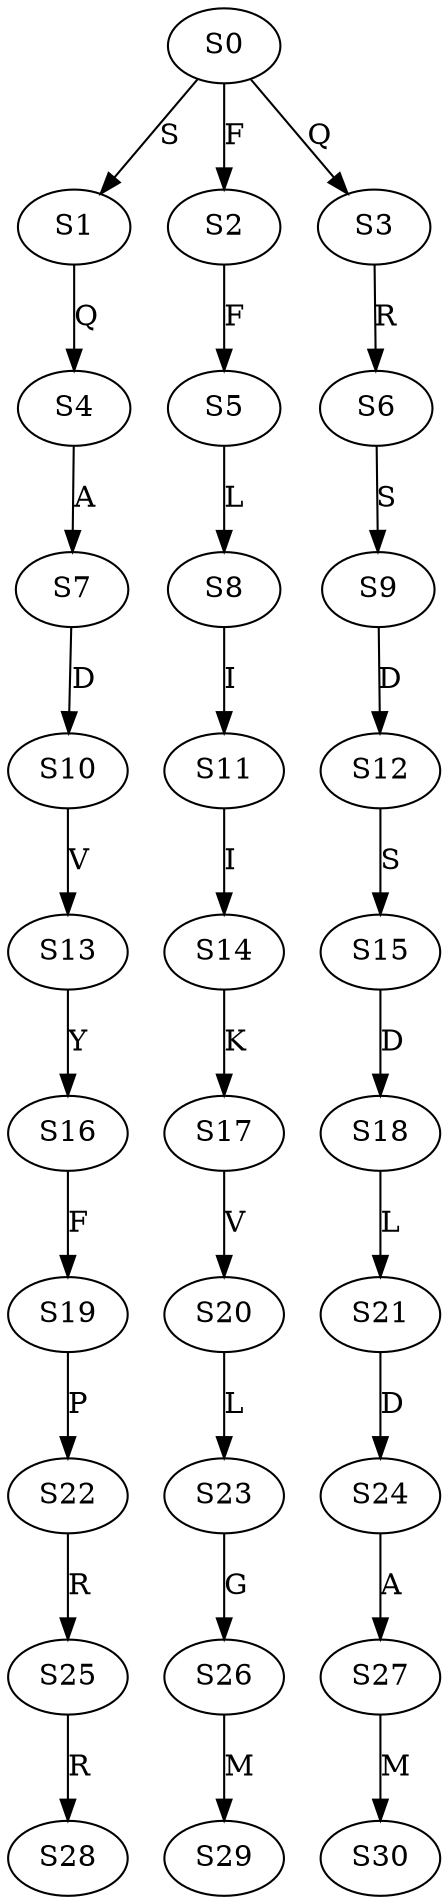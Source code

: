 strict digraph  {
	S0 -> S1 [ label = S ];
	S0 -> S2 [ label = F ];
	S0 -> S3 [ label = Q ];
	S1 -> S4 [ label = Q ];
	S2 -> S5 [ label = F ];
	S3 -> S6 [ label = R ];
	S4 -> S7 [ label = A ];
	S5 -> S8 [ label = L ];
	S6 -> S9 [ label = S ];
	S7 -> S10 [ label = D ];
	S8 -> S11 [ label = I ];
	S9 -> S12 [ label = D ];
	S10 -> S13 [ label = V ];
	S11 -> S14 [ label = I ];
	S12 -> S15 [ label = S ];
	S13 -> S16 [ label = Y ];
	S14 -> S17 [ label = K ];
	S15 -> S18 [ label = D ];
	S16 -> S19 [ label = F ];
	S17 -> S20 [ label = V ];
	S18 -> S21 [ label = L ];
	S19 -> S22 [ label = P ];
	S20 -> S23 [ label = L ];
	S21 -> S24 [ label = D ];
	S22 -> S25 [ label = R ];
	S23 -> S26 [ label = G ];
	S24 -> S27 [ label = A ];
	S25 -> S28 [ label = R ];
	S26 -> S29 [ label = M ];
	S27 -> S30 [ label = M ];
}
